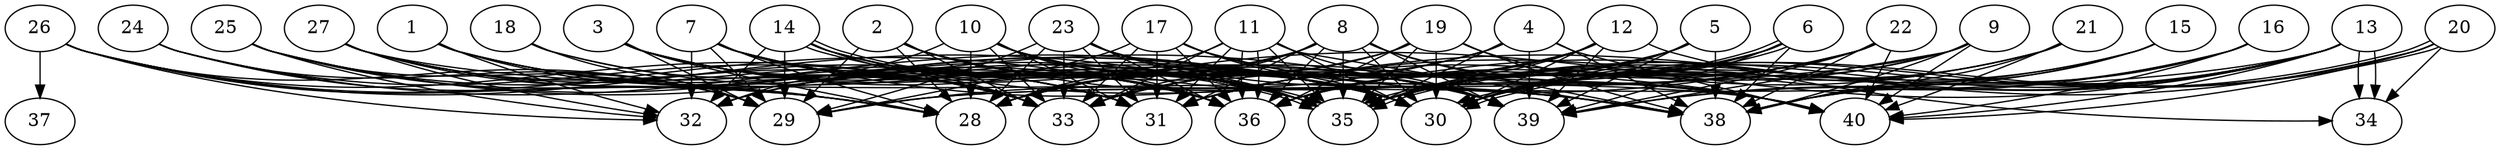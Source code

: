 // DAG automatically generated by daggen at Thu Oct  3 14:06:48 2019
// ./daggen --dot -n 40 --ccr 0.3 --fat 0.9 --regular 0.9 --density 0.9 --mindata 5242880 --maxdata 52428800 
digraph G {
  1 [size="165027840", alpha="0.12", expect_size="49508352"] 
  1 -> 28 [size ="49508352"]
  1 -> 30 [size ="49508352"]
  1 -> 31 [size ="49508352"]
  1 -> 32 [size ="49508352"]
  1 -> 35 [size ="49508352"]
  1 -> 36 [size ="49508352"]
  2 [size="27992747", alpha="0.02", expect_size="8397824"] 
  2 -> 28 [size ="8397824"]
  2 -> 29 [size ="8397824"]
  2 -> 30 [size ="8397824"]
  2 -> 33 [size ="8397824"]
  2 -> 35 [size ="8397824"]
  2 -> 36 [size ="8397824"]
  2 -> 38 [size ="8397824"]
  3 [size="113674240", alpha="0.16", expect_size="34102272"] 
  3 -> 28 [size ="34102272"]
  3 -> 29 [size ="34102272"]
  3 -> 30 [size ="34102272"]
  3 -> 31 [size ="34102272"]
  3 -> 33 [size ="34102272"]
  3 -> 35 [size ="34102272"]
  3 -> 36 [size ="34102272"]
  3 -> 39 [size ="34102272"]
  4 [size="153333760", alpha="0.07", expect_size="46000128"] 
  4 -> 28 [size ="46000128"]
  4 -> 29 [size ="46000128"]
  4 -> 33 [size ="46000128"]
  4 -> 35 [size ="46000128"]
  4 -> 38 [size ="46000128"]
  4 -> 39 [size ="46000128"]
  4 -> 40 [size ="46000128"]
  5 [size="166888107", alpha="0.18", expect_size="50066432"] 
  5 -> 30 [size ="50066432"]
  5 -> 31 [size ="50066432"]
  5 -> 33 [size ="50066432"]
  5 -> 35 [size ="50066432"]
  5 -> 36 [size ="50066432"]
  5 -> 38 [size ="50066432"]
  5 -> 39 [size ="50066432"]
  6 [size="92982613", alpha="0.08", expect_size="27894784"] 
  6 -> 30 [size ="27894784"]
  6 -> 33 [size ="27894784"]
  6 -> 35 [size ="27894784"]
  6 -> 35 [size ="27894784"]
  6 -> 36 [size ="27894784"]
  6 -> 38 [size ="27894784"]
  6 -> 39 [size ="27894784"]
  7 [size="154340693", alpha="0.11", expect_size="46302208"] 
  7 -> 28 [size ="46302208"]
  7 -> 29 [size ="46302208"]
  7 -> 30 [size ="46302208"]
  7 -> 32 [size ="46302208"]
  7 -> 33 [size ="46302208"]
  7 -> 35 [size ="46302208"]
  7 -> 36 [size ="46302208"]
  7 -> 38 [size ="46302208"]
  7 -> 39 [size ="46302208"]
  8 [size="135611733", alpha="0.09", expect_size="40683520"] 
  8 -> 28 [size ="40683520"]
  8 -> 30 [size ="40683520"]
  8 -> 31 [size ="40683520"]
  8 -> 32 [size ="40683520"]
  8 -> 33 [size ="40683520"]
  8 -> 35 [size ="40683520"]
  8 -> 36 [size ="40683520"]
  8 -> 38 [size ="40683520"]
  8 -> 39 [size ="40683520"]
  8 -> 40 [size ="40683520"]
  9 [size="95918080", alpha="0.00", expect_size="28775424"] 
  9 -> 29 [size ="28775424"]
  9 -> 30 [size ="28775424"]
  9 -> 36 [size ="28775424"]
  9 -> 38 [size ="28775424"]
  9 -> 39 [size ="28775424"]
  9 -> 40 [size ="28775424"]
  10 [size="51814400", alpha="0.12", expect_size="15544320"] 
  10 -> 28 [size ="15544320"]
  10 -> 30 [size ="15544320"]
  10 -> 31 [size ="15544320"]
  10 -> 32 [size ="15544320"]
  10 -> 33 [size ="15544320"]
  10 -> 35 [size ="15544320"]
  10 -> 36 [size ="15544320"]
  10 -> 39 [size ="15544320"]
  10 -> 40 [size ="15544320"]
  11 [size="23077547", alpha="0.18", expect_size="6923264"] 
  11 -> 28 [size ="6923264"]
  11 -> 30 [size ="6923264"]
  11 -> 31 [size ="6923264"]
  11 -> 33 [size ="6923264"]
  11 -> 35 [size ="6923264"]
  11 -> 36 [size ="6923264"]
  11 -> 36 [size ="6923264"]
  11 -> 38 [size ="6923264"]
  11 -> 39 [size ="6923264"]
  12 [size="114664107", alpha="0.19", expect_size="34399232"] 
  12 -> 28 [size ="34399232"]
  12 -> 30 [size ="34399232"]
  12 -> 31 [size ="34399232"]
  12 -> 33 [size ="34399232"]
  12 -> 34 [size ="34399232"]
  12 -> 35 [size ="34399232"]
  12 -> 36 [size ="34399232"]
  12 -> 39 [size ="34399232"]
  13 [size="128180907", alpha="0.01", expect_size="38454272"] 
  13 -> 28 [size ="38454272"]
  13 -> 29 [size ="38454272"]
  13 -> 30 [size ="38454272"]
  13 -> 34 [size ="38454272"]
  13 -> 34 [size ="38454272"]
  13 -> 35 [size ="38454272"]
  13 -> 36 [size ="38454272"]
  13 -> 38 [size ="38454272"]
  13 -> 39 [size ="38454272"]
  13 -> 40 [size ="38454272"]
  14 [size="95139840", alpha="0.11", expect_size="28541952"] 
  14 -> 29 [size ="28541952"]
  14 -> 30 [size ="28541952"]
  14 -> 32 [size ="28541952"]
  14 -> 33 [size ="28541952"]
  14 -> 35 [size ="28541952"]
  14 -> 35 [size ="28541952"]
  14 -> 36 [size ="28541952"]
  14 -> 38 [size ="28541952"]
  15 [size="149087573", alpha="0.08", expect_size="44726272"] 
  15 -> 30 [size ="44726272"]
  15 -> 35 [size ="44726272"]
  15 -> 38 [size ="44726272"]
  15 -> 39 [size ="44726272"]
  16 [size="133171200", alpha="0.11", expect_size="39951360"] 
  16 -> 31 [size ="39951360"]
  16 -> 35 [size ="39951360"]
  16 -> 38 [size ="39951360"]
  16 -> 40 [size ="39951360"]
  17 [size="37765120", alpha="0.10", expect_size="11329536"] 
  17 -> 29 [size ="11329536"]
  17 -> 30 [size ="11329536"]
  17 -> 31 [size ="11329536"]
  17 -> 33 [size ="11329536"]
  17 -> 36 [size ="11329536"]
  17 -> 39 [size ="11329536"]
  17 -> 40 [size ="11329536"]
  18 [size="124306773", alpha="0.20", expect_size="37292032"] 
  18 -> 29 [size ="37292032"]
  18 -> 30 [size ="37292032"]
  18 -> 31 [size ="37292032"]
  19 [size="39034880", alpha="0.16", expect_size="11710464"] 
  19 -> 28 [size ="11710464"]
  19 -> 30 [size ="11710464"]
  19 -> 32 [size ="11710464"]
  19 -> 35 [size ="11710464"]
  19 -> 36 [size ="11710464"]
  19 -> 38 [size ="11710464"]
  19 -> 40 [size ="11710464"]
  20 [size="42431147", alpha="0.01", expect_size="12729344"] 
  20 -> 30 [size ="12729344"]
  20 -> 30 [size ="12729344"]
  20 -> 31 [size ="12729344"]
  20 -> 34 [size ="12729344"]
  20 -> 38 [size ="12729344"]
  20 -> 40 [size ="12729344"]
  21 [size="139799893", alpha="0.04", expect_size="41939968"] 
  21 -> 30 [size ="41939968"]
  21 -> 31 [size ="41939968"]
  21 -> 35 [size ="41939968"]
  21 -> 38 [size ="41939968"]
  21 -> 40 [size ="41939968"]
  22 [size="127081813", alpha="0.09", expect_size="38124544"] 
  22 -> 28 [size ="38124544"]
  22 -> 30 [size ="38124544"]
  22 -> 32 [size ="38124544"]
  22 -> 35 [size ="38124544"]
  22 -> 36 [size ="38124544"]
  22 -> 38 [size ="38124544"]
  22 -> 39 [size ="38124544"]
  22 -> 40 [size ="38124544"]
  23 [size="116456107", alpha="0.06", expect_size="34936832"] 
  23 -> 28 [size ="34936832"]
  23 -> 29 [size ="34936832"]
  23 -> 30 [size ="34936832"]
  23 -> 31 [size ="34936832"]
  23 -> 33 [size ="34936832"]
  23 -> 35 [size ="34936832"]
  23 -> 36 [size ="34936832"]
  23 -> 38 [size ="34936832"]
  23 -> 39 [size ="34936832"]
  24 [size="120613547", alpha="0.01", expect_size="36184064"] 
  24 -> 28 [size ="36184064"]
  24 -> 29 [size ="36184064"]
  24 -> 30 [size ="36184064"]
  24 -> 33 [size ="36184064"]
  25 [size="50575360", alpha="0.14", expect_size="15172608"] 
  25 -> 28 [size ="15172608"]
  25 -> 29 [size ="15172608"]
  25 -> 30 [size ="15172608"]
  25 -> 31 [size ="15172608"]
  25 -> 32 [size ="15172608"]
  25 -> 39 [size ="15172608"]
  26 [size="110564693", alpha="0.17", expect_size="33169408"] 
  26 -> 28 [size ="33169408"]
  26 -> 29 [size ="33169408"]
  26 -> 32 [size ="33169408"]
  26 -> 33 [size ="33169408"]
  26 -> 35 [size ="33169408"]
  26 -> 36 [size ="33169408"]
  26 -> 37 [size ="33169408"]
  27 [size="36819627", alpha="0.18", expect_size="11045888"] 
  27 -> 28 [size ="11045888"]
  27 -> 31 [size ="11045888"]
  27 -> 32 [size ="11045888"]
  27 -> 33 [size ="11045888"]
  27 -> 35 [size ="11045888"]
  27 -> 40 [size ="11045888"]
  28 [size="114097493", alpha="0.13", expect_size="34229248"] 
  29 [size="110749013", alpha="0.19", expect_size="33224704"] 
  30 [size="76878507", alpha="0.09", expect_size="23063552"] 
  31 [size="81363627", alpha="0.19", expect_size="24409088"] 
  32 [size="114476373", alpha="0.02", expect_size="34342912"] 
  33 [size="29446827", alpha="0.19", expect_size="8834048"] 
  34 [size="79762773", alpha="0.06", expect_size="23928832"] 
  35 [size="86708907", alpha="0.10", expect_size="26012672"] 
  36 [size="42417493", alpha="0.08", expect_size="12725248"] 
  37 [size="22391467", alpha="0.09", expect_size="6717440"] 
  38 [size="163502080", alpha="0.03", expect_size="49050624"] 
  39 [size="112025600", alpha="0.01", expect_size="33607680"] 
  40 [size="103693653", alpha="0.01", expect_size="31108096"] 
}
